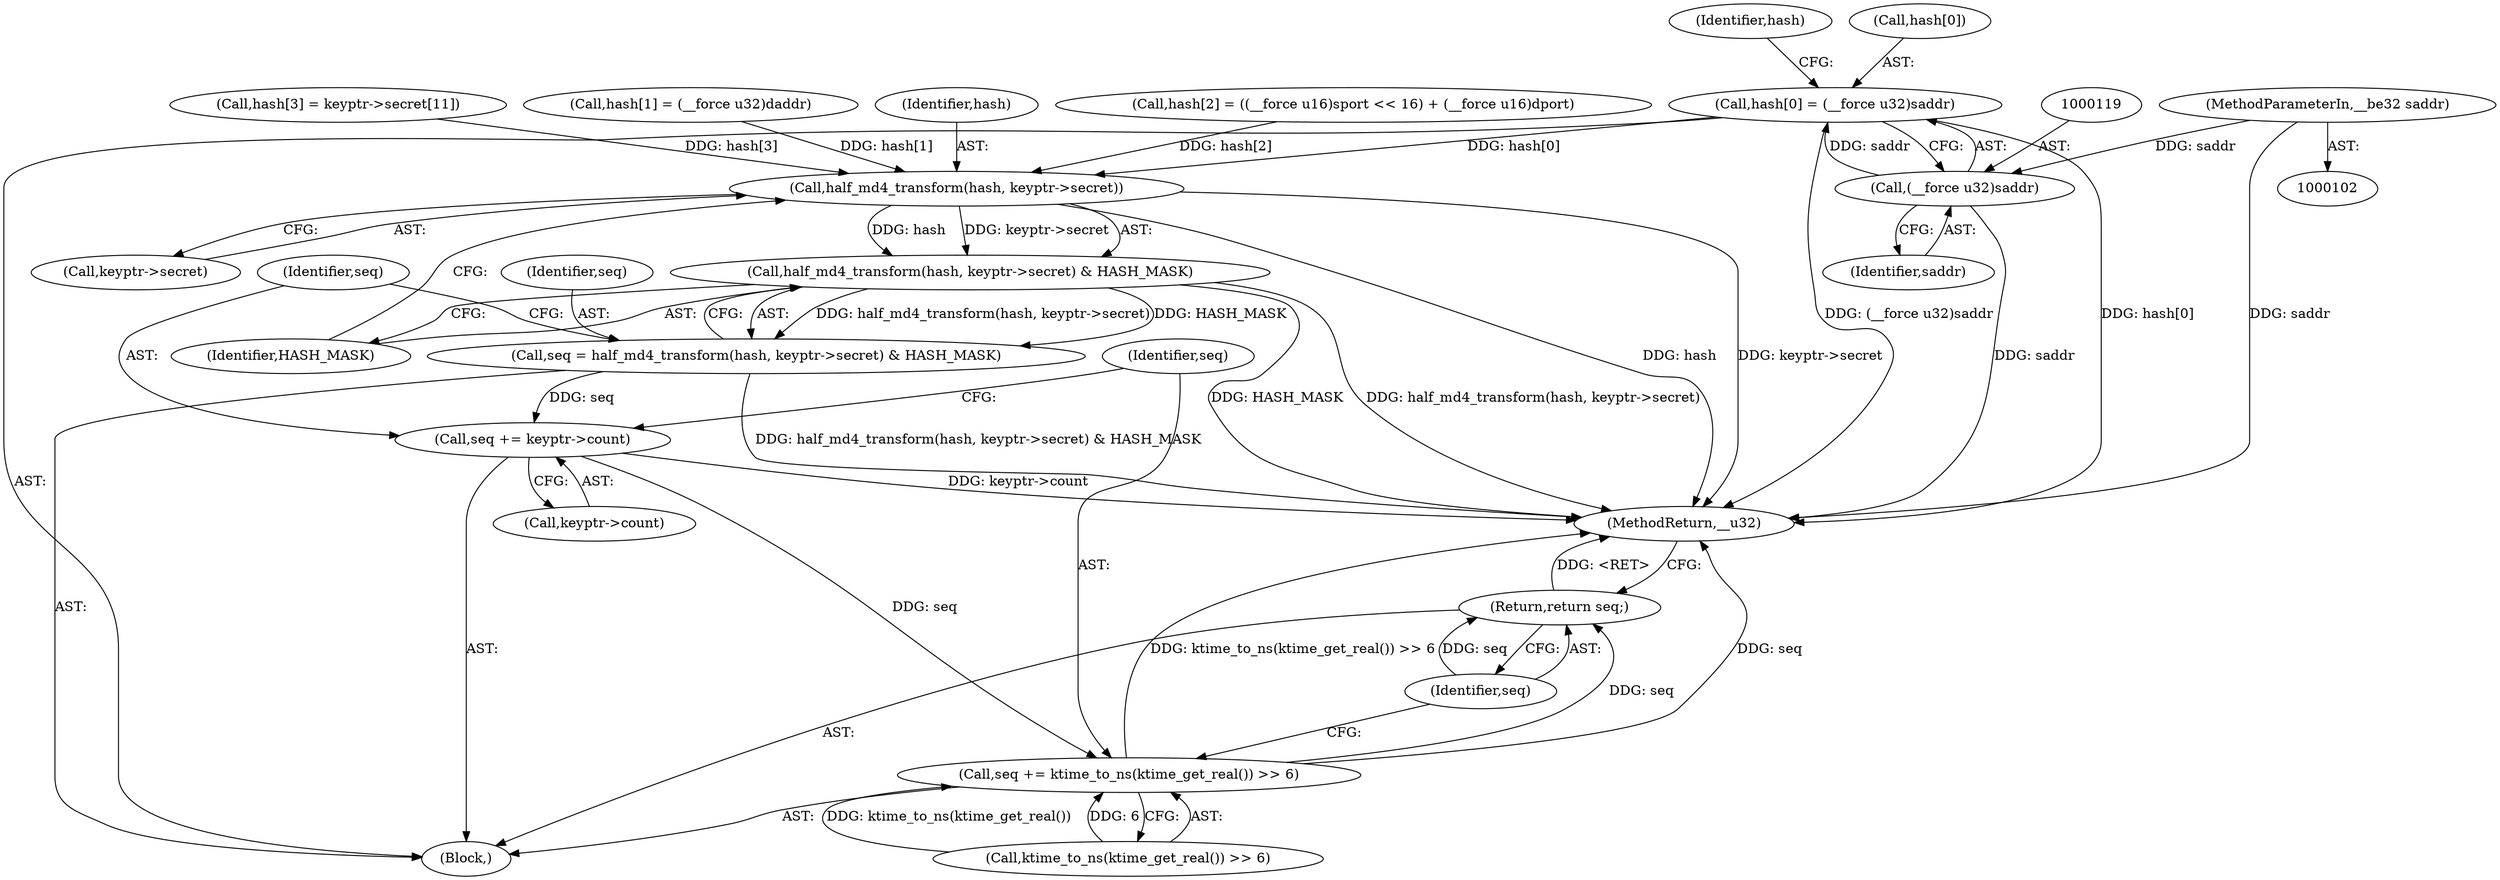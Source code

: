 digraph "1_linux_6e5714eaf77d79ae1c8b47e3e040ff5411b717ec_7@array" {
"1000114" [label="(Call,hash[0] = (__force u32)saddr)"];
"1000118" [label="(Call,(__force u32)saddr)"];
"1000103" [label="(MethodParameterIn,__be32 saddr)"];
"1000153" [label="(Call,half_md4_transform(hash, keyptr->secret))"];
"1000152" [label="(Call,half_md4_transform(hash, keyptr->secret) & HASH_MASK)"];
"1000150" [label="(Call,seq = half_md4_transform(hash, keyptr->secret) & HASH_MASK)"];
"1000159" [label="(Call,seq += keyptr->count)"];
"1000164" [label="(Call,seq += ktime_to_ns(ktime_get_real()) >> 6)"];
"1000170" [label="(Return,return seq;)"];
"1000161" [label="(Call,keyptr->count)"];
"1000114" [label="(Call,hash[0] = (__force u32)saddr)"];
"1000128" [label="(Call,hash[2] = ((__force u16)sport << 16) + (__force u16)dport)"];
"1000150" [label="(Call,seq = half_md4_transform(hash, keyptr->secret) & HASH_MASK)"];
"1000141" [label="(Call,hash[3] = keyptr->secret[11])"];
"1000118" [label="(Call,(__force u32)saddr)"];
"1000123" [label="(Identifier,hash)"];
"1000152" [label="(Call,half_md4_transform(hash, keyptr->secret) & HASH_MASK)"];
"1000155" [label="(Call,keyptr->secret)"];
"1000115" [label="(Call,hash[0])"];
"1000166" [label="(Call,ktime_to_ns(ktime_get_real()) >> 6)"];
"1000164" [label="(Call,seq += ktime_to_ns(ktime_get_real()) >> 6)"];
"1000159" [label="(Call,seq += keyptr->count)"];
"1000120" [label="(Identifier,saddr)"];
"1000171" [label="(Identifier,seq)"];
"1000107" [label="(Block,)"];
"1000170" [label="(Return,return seq;)"];
"1000103" [label="(MethodParameterIn,__be32 saddr)"];
"1000121" [label="(Call,hash[1] = (__force u32)daddr)"];
"1000158" [label="(Identifier,HASH_MASK)"];
"1000153" [label="(Call,half_md4_transform(hash, keyptr->secret))"];
"1000154" [label="(Identifier,hash)"];
"1000172" [label="(MethodReturn,__u32)"];
"1000160" [label="(Identifier,seq)"];
"1000151" [label="(Identifier,seq)"];
"1000165" [label="(Identifier,seq)"];
"1000114" -> "1000107"  [label="AST: "];
"1000114" -> "1000118"  [label="CFG: "];
"1000115" -> "1000114"  [label="AST: "];
"1000118" -> "1000114"  [label="AST: "];
"1000123" -> "1000114"  [label="CFG: "];
"1000114" -> "1000172"  [label="DDG: (__force u32)saddr"];
"1000114" -> "1000172"  [label="DDG: hash[0]"];
"1000118" -> "1000114"  [label="DDG: saddr"];
"1000114" -> "1000153"  [label="DDG: hash[0]"];
"1000118" -> "1000120"  [label="CFG: "];
"1000119" -> "1000118"  [label="AST: "];
"1000120" -> "1000118"  [label="AST: "];
"1000118" -> "1000172"  [label="DDG: saddr"];
"1000103" -> "1000118"  [label="DDG: saddr"];
"1000103" -> "1000102"  [label="AST: "];
"1000103" -> "1000172"  [label="DDG: saddr"];
"1000153" -> "1000152"  [label="AST: "];
"1000153" -> "1000155"  [label="CFG: "];
"1000154" -> "1000153"  [label="AST: "];
"1000155" -> "1000153"  [label="AST: "];
"1000158" -> "1000153"  [label="CFG: "];
"1000153" -> "1000172"  [label="DDG: hash"];
"1000153" -> "1000172"  [label="DDG: keyptr->secret"];
"1000153" -> "1000152"  [label="DDG: hash"];
"1000153" -> "1000152"  [label="DDG: keyptr->secret"];
"1000141" -> "1000153"  [label="DDG: hash[3]"];
"1000128" -> "1000153"  [label="DDG: hash[2]"];
"1000121" -> "1000153"  [label="DDG: hash[1]"];
"1000152" -> "1000150"  [label="AST: "];
"1000152" -> "1000158"  [label="CFG: "];
"1000158" -> "1000152"  [label="AST: "];
"1000150" -> "1000152"  [label="CFG: "];
"1000152" -> "1000172"  [label="DDG: HASH_MASK"];
"1000152" -> "1000172"  [label="DDG: half_md4_transform(hash, keyptr->secret)"];
"1000152" -> "1000150"  [label="DDG: half_md4_transform(hash, keyptr->secret)"];
"1000152" -> "1000150"  [label="DDG: HASH_MASK"];
"1000150" -> "1000107"  [label="AST: "];
"1000151" -> "1000150"  [label="AST: "];
"1000160" -> "1000150"  [label="CFG: "];
"1000150" -> "1000172"  [label="DDG: half_md4_transform(hash, keyptr->secret) & HASH_MASK"];
"1000150" -> "1000159"  [label="DDG: seq"];
"1000159" -> "1000107"  [label="AST: "];
"1000159" -> "1000161"  [label="CFG: "];
"1000160" -> "1000159"  [label="AST: "];
"1000161" -> "1000159"  [label="AST: "];
"1000165" -> "1000159"  [label="CFG: "];
"1000159" -> "1000172"  [label="DDG: keyptr->count"];
"1000159" -> "1000164"  [label="DDG: seq"];
"1000164" -> "1000107"  [label="AST: "];
"1000164" -> "1000166"  [label="CFG: "];
"1000165" -> "1000164"  [label="AST: "];
"1000166" -> "1000164"  [label="AST: "];
"1000171" -> "1000164"  [label="CFG: "];
"1000164" -> "1000172"  [label="DDG: seq"];
"1000164" -> "1000172"  [label="DDG: ktime_to_ns(ktime_get_real()) >> 6"];
"1000166" -> "1000164"  [label="DDG: ktime_to_ns(ktime_get_real())"];
"1000166" -> "1000164"  [label="DDG: 6"];
"1000164" -> "1000170"  [label="DDG: seq"];
"1000170" -> "1000107"  [label="AST: "];
"1000170" -> "1000171"  [label="CFG: "];
"1000171" -> "1000170"  [label="AST: "];
"1000172" -> "1000170"  [label="CFG: "];
"1000170" -> "1000172"  [label="DDG: <RET>"];
"1000171" -> "1000170"  [label="DDG: seq"];
}
